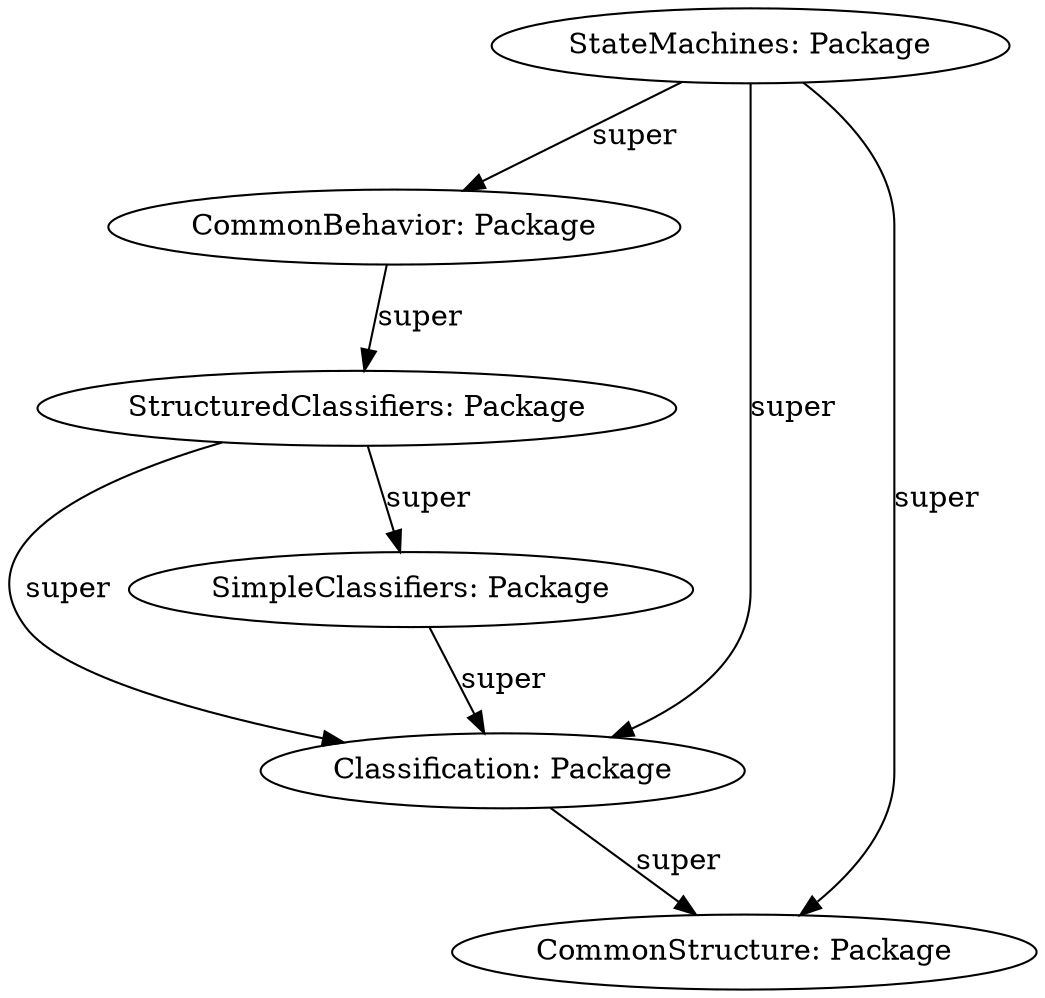 digraph{
{style = filled
shape = box
}
"ID79aa675b" [label= "StructuredClassifiers: Package" style=solid fillcolor = white]
"ID4708acc6" [label= "CommonBehavior: Package" style=solid fillcolor = white]
"IDf461c9c" [label= "StateMachines: Package" style=solid fillcolor = white]
"ID46e32574" [label= "Classification: Package" style=solid fillcolor = white]
"ID308d8de8" [label= "SimpleClassifiers: Package" style=solid fillcolor = white]
"ID1a345c6c" [label= "CommonStructure: Package" style=solid fillcolor = white]
IDf461c9c -> ID46e32574 [label = "super" style = solid color = black ]
ID79aa675b -> ID308d8de8 [label = "super" style = solid color = black ]
IDf461c9c -> ID4708acc6 [label = "super" style = solid color = black ]
ID308d8de8 -> ID46e32574 [label = "super" style = solid color = black ]
IDf461c9c -> ID1a345c6c [label = "super" style = solid color = black ]
ID79aa675b -> ID46e32574 [label = "super" style = solid color = black ]
ID46e32574 -> ID1a345c6c [label = "super" style = solid color = black ]
ID4708acc6 -> ID79aa675b [label = "super" style = solid color = black ]
}